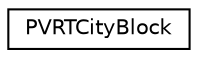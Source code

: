 digraph "Graphical Class Hierarchy"
{
  edge [fontname="Helvetica",fontsize="10",labelfontname="Helvetica",labelfontsize="10"];
  node [fontname="Helvetica",fontsize="10",shape=record];
  rankdir="LR";
  Node1 [label="PVRTCityBlock",height=0.2,width=0.4,color="black", fillcolor="white", style="filled",URL="$struct_p_v_r_t_city_block.html"];
}
